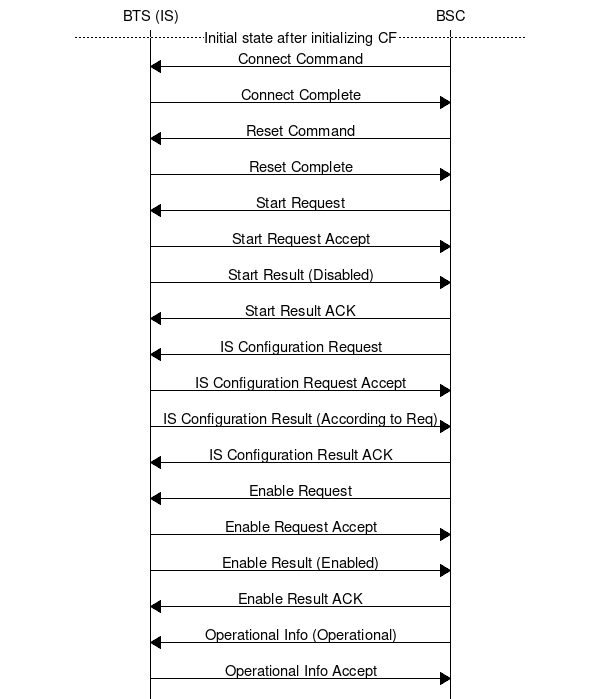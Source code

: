 msc {
	bts [label="BTS (IS)"], bsc [label="BSC"];
	# this is for the Interface Switch Object
	---		[label="Initial state after initializing CF"];

	bts <= bsc	[label="Connect Command"];
	bts => bsc	[label="Connect Complete"];

	bts <= bsc	[label="Reset Command"];
	bts => bsc	[label="Reset Complete"];

	bts <= bsc	[label="Start Request"];
	bts => bsc	[label="Start Request Accept"];
	bts => bsc	[label="Start Result (Disabled)"];
	bts <= bsc	[label="Start Result ACK"];

	bts <= bsc	[label="IS Configuration Request"];
	bts => bsc	[label="IS Configuration Request Accept"];
	bts => bsc	[label="IS Configuration Result (According to Req)"];
	bts <= bsc	[label="IS Configuration Result ACK"];

	bts <= bsc	[label="Enable Request"];
	bts => bsc	[label="Enable Request Accept"];
	bts => bsc	[label="Enable Result (Enabled)"];
	bts <= bsc	[label="Enable Result ACK"];

	bts <= bsc	[label="Operational Info (Operational)"];
	bts => bsc	[label="Operational Info Accept"];
}
